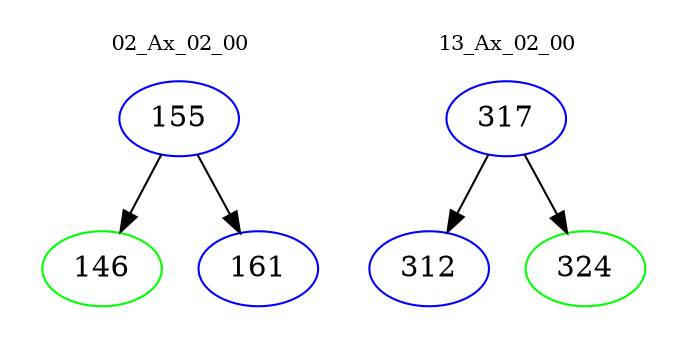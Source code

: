 digraph{
subgraph cluster_0 {
color = white
label = "02_Ax_02_00";
fontsize=10;
T0_155 [label="155", color="blue"]
T0_155 -> T0_146 [color="black"]
T0_146 [label="146", color="green"]
T0_155 -> T0_161 [color="black"]
T0_161 [label="161", color="blue"]
}
subgraph cluster_1 {
color = white
label = "13_Ax_02_00";
fontsize=10;
T1_317 [label="317", color="blue"]
T1_317 -> T1_312 [color="black"]
T1_312 [label="312", color="blue"]
T1_317 -> T1_324 [color="black"]
T1_324 [label="324", color="green"]
}
}
